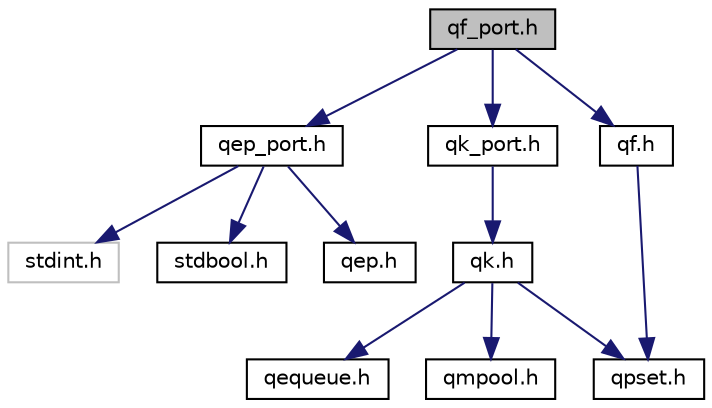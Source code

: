 digraph "qf_port.h"
{
 // LATEX_PDF_SIZE
  edge [fontname="Helvetica",fontsize="10",labelfontname="Helvetica",labelfontsize="10"];
  node [fontname="Helvetica",fontsize="10",shape=record];
  Node1 [label="qf_port.h",height=0.2,width=0.4,color="black", fillcolor="grey75", style="filled", fontcolor="black",tooltip="QF/C port example for QK, generic C compiler."];
  Node1 -> Node2 [color="midnightblue",fontsize="10",style="solid",fontname="Helvetica"];
  Node2 [label="qep_port.h",height=0.2,width=0.4,color="black", fillcolor="white", style="filled",URL="$qep__port_8h.html",tooltip="QEP/C port, generic C11 compiler."];
  Node2 -> Node3 [color="midnightblue",fontsize="10",style="solid",fontname="Helvetica"];
  Node3 [label="stdint.h",height=0.2,width=0.4,color="grey75", fillcolor="white", style="filled",tooltip=" "];
  Node2 -> Node4 [color="midnightblue",fontsize="10",style="solid",fontname="Helvetica"];
  Node4 [label="stdbool.h",height=0.2,width=0.4,color="black", fillcolor="white", style="filled",URL="$stdbool_8h.html",tooltip="Boolean type and constansts. WG14/N843 C99 Standard, Section 7.16."];
  Node2 -> Node5 [color="midnightblue",fontsize="10",style="solid",fontname="Helvetica"];
  Node5 [label="qep.h",height=0.2,width=0.4,color="black", fillcolor="white", style="filled",URL="$qep_8h.html",tooltip="Public QEP/C interface."];
  Node1 -> Node6 [color="midnightblue",fontsize="10",style="solid",fontname="Helvetica"];
  Node6 [label="qk_port.h",height=0.2,width=0.4,color="black", fillcolor="white", style="filled",URL="$qk__port_8h.html",tooltip="QK/C port example for a generic C compiler."];
  Node6 -> Node7 [color="midnightblue",fontsize="10",style="solid",fontname="Helvetica"];
  Node7 [label="qk.h",height=0.2,width=0.4,color="black", fillcolor="white", style="filled",URL="$qk_8h.html",tooltip="QK/C (preemptive non-blocking kernel) platform-independent public interface."];
  Node7 -> Node8 [color="midnightblue",fontsize="10",style="solid",fontname="Helvetica"];
  Node8 [label="qequeue.h",height=0.2,width=0.4,color="black", fillcolor="white", style="filled",URL="$qequeue_8h.html",tooltip="QP natvie, platform-independent, thread-safe event queue interface."];
  Node7 -> Node9 [color="midnightblue",fontsize="10",style="solid",fontname="Helvetica"];
  Node9 [label="qmpool.h",height=0.2,width=0.4,color="black", fillcolor="white", style="filled",URL="$qmpool_8h.html",tooltip="QP native, platform-independent memory pool QMPool interface."];
  Node7 -> Node10 [color="midnightblue",fontsize="10",style="solid",fontname="Helvetica"];
  Node10 [label="qpset.h",height=0.2,width=0.4,color="black", fillcolor="white", style="filled",URL="$qpset_8h.html",tooltip="QP native, platform-independent priority sets of 32 or 64 elements."];
  Node1 -> Node11 [color="midnightblue",fontsize="10",style="solid",fontname="Helvetica"];
  Node11 [label="qf.h",height=0.2,width=0.4,color="black", fillcolor="white", style="filled",URL="$qf_8h.html",tooltip="QF/C platform-independent public interface."];
  Node11 -> Node10 [color="midnightblue",fontsize="10",style="solid",fontname="Helvetica"];
}

